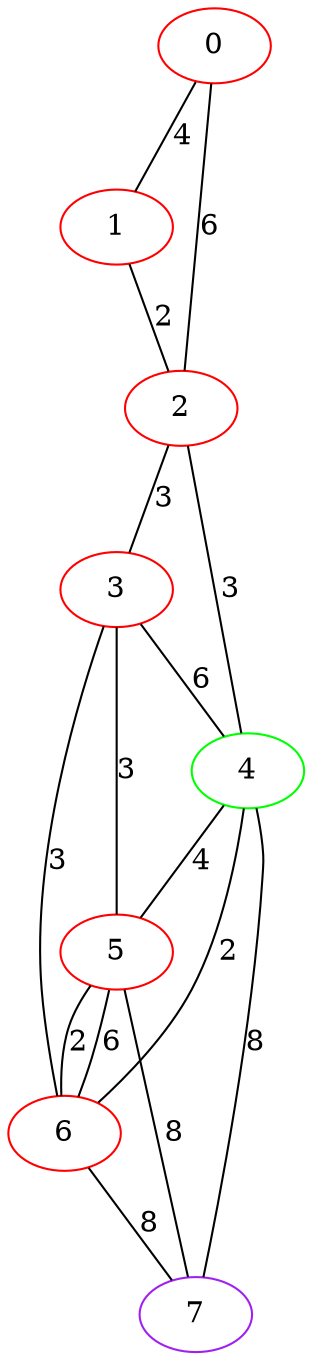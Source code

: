 graph "" {
0 [color=red, weight=1];
1 [color=red, weight=1];
2 [color=red, weight=1];
3 [color=red, weight=1];
4 [color=green, weight=2];
5 [color=red, weight=1];
6 [color=red, weight=1];
7 [color=purple, weight=4];
0 -- 1  [key=0, label=4];
0 -- 2  [key=0, label=6];
1 -- 2  [key=0, label=2];
2 -- 3  [key=0, label=3];
2 -- 4  [key=0, label=3];
3 -- 4  [key=0, label=6];
3 -- 5  [key=0, label=3];
3 -- 6  [key=0, label=3];
4 -- 5  [key=0, label=4];
4 -- 6  [key=0, label=2];
4 -- 7  [key=0, label=8];
5 -- 6  [key=0, label=6];
5 -- 6  [key=1, label=2];
5 -- 7  [key=0, label=8];
6 -- 7  [key=0, label=8];
}

